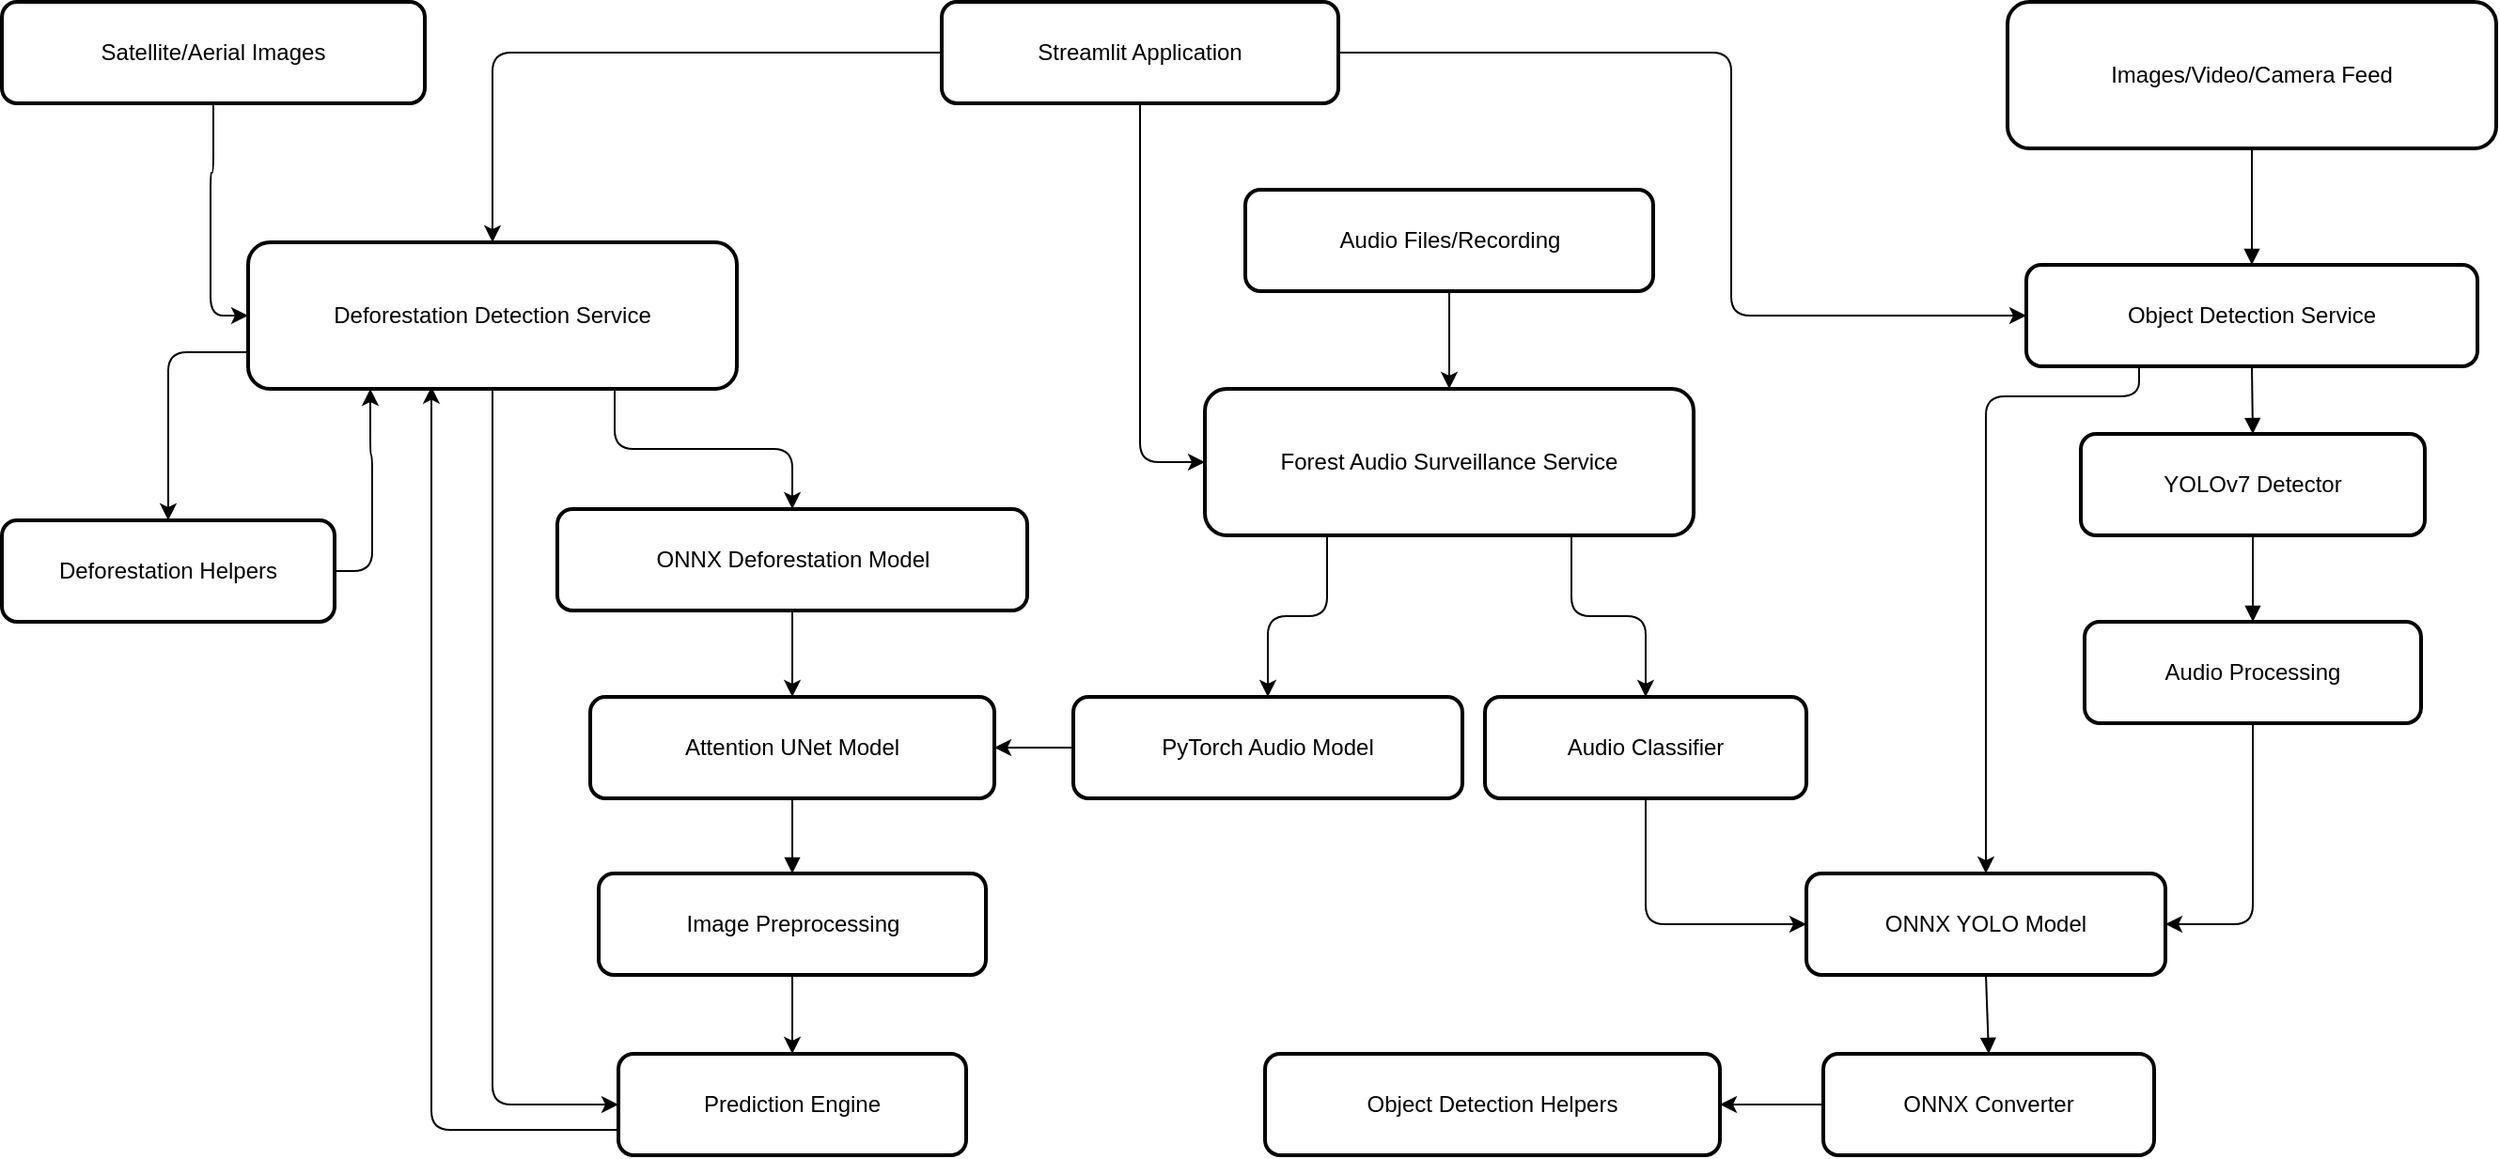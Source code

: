 <mxfile version="26.2.14">
  <diagram name="Page-1" id="7FDZC3zhzo4HulJfCc8K">
    <mxGraphModel dx="2084" dy="1054" grid="1" gridSize="10" guides="1" tooltips="1" connect="1" arrows="1" fold="1" page="1" pageScale="1" pageWidth="850" pageHeight="1100" math="0" shadow="0">
      <root>
        <mxCell id="0" />
        <mxCell id="1" parent="0" />
        <mxCell id="HVpOaDiTuw_TNM3tNzpe-45" style="edgeStyle=orthogonalEdgeStyle;rounded=1;orthogonalLoop=1;jettySize=auto;html=1;exitX=0;exitY=0.5;exitDx=0;exitDy=0;entryX=0.5;entryY=0;entryDx=0;entryDy=0;curved=0;comic=0;strokeColor=default;strokeOpacity=100;" edge="1" parent="1" source="HVpOaDiTuw_TNM3tNzpe-1" target="HVpOaDiTuw_TNM3tNzpe-5">
          <mxGeometry relative="1" as="geometry" />
        </mxCell>
        <mxCell id="HVpOaDiTuw_TNM3tNzpe-46" style="edgeStyle=orthogonalEdgeStyle;rounded=1;orthogonalLoop=1;jettySize=auto;html=1;exitX=0.5;exitY=1;exitDx=0;exitDy=0;entryX=0;entryY=0.5;entryDx=0;entryDy=0;comic=0;strokeColor=default;strokeOpacity=100;" edge="1" parent="1" source="HVpOaDiTuw_TNM3tNzpe-1" target="HVpOaDiTuw_TNM3tNzpe-9">
          <mxGeometry relative="1" as="geometry" />
        </mxCell>
        <mxCell id="HVpOaDiTuw_TNM3tNzpe-59" style="edgeStyle=orthogonalEdgeStyle;rounded=1;orthogonalLoop=1;jettySize=auto;html=1;exitX=1;exitY=0.5;exitDx=0;exitDy=0;entryX=0;entryY=0.5;entryDx=0;entryDy=0;comic=0;strokeColor=default;strokeOpacity=100;" edge="1" parent="1" source="HVpOaDiTuw_TNM3tNzpe-1" target="HVpOaDiTuw_TNM3tNzpe-12">
          <mxGeometry relative="1" as="geometry">
            <Array as="points">
              <mxPoint x="990" y="47" />
              <mxPoint x="990" y="187" />
            </Array>
          </mxGeometry>
        </mxCell>
        <mxCell id="HVpOaDiTuw_TNM3tNzpe-1" value="Streamlit Application" style="whiteSpace=wrap;strokeWidth=2;rounded=1;comic=0;strokeColor=default;strokeOpacity=100;" vertex="1" parent="1">
          <mxGeometry x="570" y="20" width="211" height="54" as="geometry" />
        </mxCell>
        <mxCell id="HVpOaDiTuw_TNM3tNzpe-44" style="edgeStyle=orthogonalEdgeStyle;rounded=1;orthogonalLoop=1;jettySize=auto;html=1;exitX=0.5;exitY=1;exitDx=0;exitDy=0;entryX=0;entryY=0.5;entryDx=0;entryDy=0;curved=0;comic=0;strokeColor=default;strokeOpacity=100;" edge="1" parent="1" source="HVpOaDiTuw_TNM3tNzpe-2" target="HVpOaDiTuw_TNM3tNzpe-5">
          <mxGeometry relative="1" as="geometry" />
        </mxCell>
        <mxCell id="HVpOaDiTuw_TNM3tNzpe-2" value="Satellite/Aerial Images" style="whiteSpace=wrap;strokeWidth=2;rounded=1;comic=0;strokeColor=default;strokeOpacity=100;" vertex="1" parent="1">
          <mxGeometry x="70" y="20" width="225" height="54" as="geometry" />
        </mxCell>
        <mxCell id="HVpOaDiTuw_TNM3tNzpe-58" style="edgeStyle=orthogonalEdgeStyle;rounded=1;orthogonalLoop=1;jettySize=auto;html=1;exitX=0.5;exitY=1;exitDx=0;exitDy=0;entryX=0.5;entryY=0;entryDx=0;entryDy=0;comic=0;strokeColor=default;strokeOpacity=100;" edge="1" parent="1" source="HVpOaDiTuw_TNM3tNzpe-3" target="HVpOaDiTuw_TNM3tNzpe-9">
          <mxGeometry relative="1" as="geometry" />
        </mxCell>
        <mxCell id="HVpOaDiTuw_TNM3tNzpe-3" value="Audio Files/Recording" style="whiteSpace=wrap;strokeWidth=2;rounded=1;comic=0;strokeColor=default;strokeOpacity=100;" vertex="1" parent="1">
          <mxGeometry x="731.5" y="120" width="217" height="54" as="geometry" />
        </mxCell>
        <mxCell id="HVpOaDiTuw_TNM3tNzpe-4" value="Images/Video/Camera Feed" style="whiteSpace=wrap;strokeWidth=2;rounded=1;comic=0;strokeColor=default;strokeOpacity=100;" vertex="1" parent="1">
          <mxGeometry x="1137" y="20" width="260" height="78" as="geometry" />
        </mxCell>
        <mxCell id="HVpOaDiTuw_TNM3tNzpe-47" style="edgeStyle=orthogonalEdgeStyle;rounded=1;orthogonalLoop=1;jettySize=auto;html=1;exitX=0;exitY=0.75;exitDx=0;exitDy=0;entryX=0.5;entryY=0;entryDx=0;entryDy=0;comic=0;strokeColor=default;strokeOpacity=100;" edge="1" parent="1" source="HVpOaDiTuw_TNM3tNzpe-5" target="HVpOaDiTuw_TNM3tNzpe-7">
          <mxGeometry relative="1" as="geometry" />
        </mxCell>
        <mxCell id="HVpOaDiTuw_TNM3tNzpe-49" style="edgeStyle=orthogonalEdgeStyle;rounded=1;orthogonalLoop=1;jettySize=auto;html=1;exitX=0.5;exitY=1;exitDx=0;exitDy=0;entryX=0;entryY=0.5;entryDx=0;entryDy=0;comic=0;strokeColor=default;strokeOpacity=100;" edge="1" parent="1" source="HVpOaDiTuw_TNM3tNzpe-5" target="HVpOaDiTuw_TNM3tNzpe-6">
          <mxGeometry relative="1" as="geometry" />
        </mxCell>
        <mxCell id="HVpOaDiTuw_TNM3tNzpe-50" style="edgeStyle=orthogonalEdgeStyle;rounded=1;orthogonalLoop=1;jettySize=auto;html=1;exitX=0.75;exitY=1;exitDx=0;exitDy=0;entryX=0.5;entryY=0;entryDx=0;entryDy=0;comic=0;strokeColor=default;strokeOpacity=100;" edge="1" parent="1" source="HVpOaDiTuw_TNM3tNzpe-5" target="HVpOaDiTuw_TNM3tNzpe-8">
          <mxGeometry relative="1" as="geometry" />
        </mxCell>
        <mxCell id="HVpOaDiTuw_TNM3tNzpe-5" value="Deforestation Detection Service" style="whiteSpace=wrap;strokeWidth=2;rounded=1;comic=0;strokeColor=default;strokeOpacity=100;" vertex="1" parent="1">
          <mxGeometry x="201" y="148" width="260" height="78" as="geometry" />
        </mxCell>
        <mxCell id="HVpOaDiTuw_TNM3tNzpe-6" value="Prediction Engine" style="whiteSpace=wrap;strokeWidth=2;rounded=1;comic=0;strokeColor=default;strokeOpacity=100;" vertex="1" parent="1">
          <mxGeometry x="398" y="580" width="185" height="54" as="geometry" />
        </mxCell>
        <mxCell id="HVpOaDiTuw_TNM3tNzpe-48" style="edgeStyle=orthogonalEdgeStyle;rounded=1;orthogonalLoop=1;jettySize=auto;html=1;exitX=1;exitY=0.5;exitDx=0;exitDy=0;entryX=0.25;entryY=1;entryDx=0;entryDy=0;comic=0;strokeColor=default;strokeOpacity=100;" edge="1" parent="1" source="HVpOaDiTuw_TNM3tNzpe-7" target="HVpOaDiTuw_TNM3tNzpe-5">
          <mxGeometry relative="1" as="geometry" />
        </mxCell>
        <mxCell id="HVpOaDiTuw_TNM3tNzpe-7" value="Deforestation Helpers" style="whiteSpace=wrap;strokeWidth=2;rounded=1;comic=0;strokeColor=default;strokeOpacity=100;" vertex="1" parent="1">
          <mxGeometry x="70" y="296" width="177" height="54" as="geometry" />
        </mxCell>
        <mxCell id="HVpOaDiTuw_TNM3tNzpe-53" style="edgeStyle=orthogonalEdgeStyle;rounded=1;orthogonalLoop=1;jettySize=auto;html=1;exitX=0.5;exitY=1;exitDx=0;exitDy=0;entryX=0.5;entryY=0;entryDx=0;entryDy=0;comic=0;strokeColor=default;strokeOpacity=100;" edge="1" parent="1" source="HVpOaDiTuw_TNM3tNzpe-8" target="HVpOaDiTuw_TNM3tNzpe-18">
          <mxGeometry relative="1" as="geometry" />
        </mxCell>
        <mxCell id="HVpOaDiTuw_TNM3tNzpe-8" value="ONNX Deforestation Model" style="whiteSpace=wrap;strokeWidth=2;rounded=1;comic=0;strokeColor=default;strokeOpacity=100;" vertex="1" parent="1">
          <mxGeometry x="365.5" y="290" width="250" height="54" as="geometry" />
        </mxCell>
        <mxCell id="HVpOaDiTuw_TNM3tNzpe-56" style="edgeStyle=orthogonalEdgeStyle;rounded=1;orthogonalLoop=1;jettySize=auto;html=1;exitX=0.25;exitY=1;exitDx=0;exitDy=0;entryX=0.5;entryY=0;entryDx=0;entryDy=0;comic=0;strokeColor=default;strokeOpacity=100;" edge="1" parent="1" source="HVpOaDiTuw_TNM3tNzpe-9" target="HVpOaDiTuw_TNM3tNzpe-10">
          <mxGeometry relative="1" as="geometry" />
        </mxCell>
        <mxCell id="HVpOaDiTuw_TNM3tNzpe-57" style="edgeStyle=orthogonalEdgeStyle;rounded=1;orthogonalLoop=1;jettySize=auto;html=1;exitX=0.75;exitY=1;exitDx=0;exitDy=0;entryX=0.5;entryY=0;entryDx=0;entryDy=0;comic=0;strokeColor=default;strokeOpacity=100;" edge="1" parent="1" source="HVpOaDiTuw_TNM3tNzpe-9" target="HVpOaDiTuw_TNM3tNzpe-11">
          <mxGeometry relative="1" as="geometry" />
        </mxCell>
        <mxCell id="HVpOaDiTuw_TNM3tNzpe-9" value="Forest Audio Surveillance Service" style="whiteSpace=wrap;strokeWidth=2;rounded=1;comic=0;strokeColor=default;strokeOpacity=100;" vertex="1" parent="1">
          <mxGeometry x="710" y="226" width="260" height="78" as="geometry" />
        </mxCell>
        <mxCell id="HVpOaDiTuw_TNM3tNzpe-55" style="edgeStyle=orthogonalEdgeStyle;rounded=1;orthogonalLoop=1;jettySize=auto;html=1;exitX=0;exitY=0.5;exitDx=0;exitDy=0;entryX=1;entryY=0.5;entryDx=0;entryDy=0;comic=0;strokeColor=default;strokeOpacity=100;" edge="1" parent="1" source="HVpOaDiTuw_TNM3tNzpe-10" target="HVpOaDiTuw_TNM3tNzpe-18">
          <mxGeometry relative="1" as="geometry" />
        </mxCell>
        <mxCell id="HVpOaDiTuw_TNM3tNzpe-10" value="PyTorch Audio Model" style="whiteSpace=wrap;strokeWidth=2;rounded=1;comic=0;strokeColor=default;strokeOpacity=100;" vertex="1" parent="1">
          <mxGeometry x="640" y="390" width="207" height="54" as="geometry" />
        </mxCell>
        <mxCell id="HVpOaDiTuw_TNM3tNzpe-63" style="edgeStyle=orthogonalEdgeStyle;rounded=1;orthogonalLoop=1;jettySize=auto;html=1;exitX=0.5;exitY=1;exitDx=0;exitDy=0;entryX=0;entryY=0.5;entryDx=0;entryDy=0;comic=0;strokeColor=default;strokeOpacity=100;" edge="1" parent="1" source="HVpOaDiTuw_TNM3tNzpe-11" target="HVpOaDiTuw_TNM3tNzpe-13">
          <mxGeometry relative="1" as="geometry" />
        </mxCell>
        <mxCell id="HVpOaDiTuw_TNM3tNzpe-11" value="Audio Classifier" style="whiteSpace=wrap;strokeWidth=2;rounded=1;comic=0;strokeColor=default;strokeOpacity=100;" vertex="1" parent="1">
          <mxGeometry x="859" y="390" width="171" height="54" as="geometry" />
        </mxCell>
        <mxCell id="HVpOaDiTuw_TNM3tNzpe-61" style="edgeStyle=orthogonalEdgeStyle;rounded=1;orthogonalLoop=1;jettySize=auto;html=1;exitX=0.25;exitY=1;exitDx=0;exitDy=0;entryX=0.5;entryY=0;entryDx=0;entryDy=0;comic=0;strokeColor=default;strokeOpacity=100;" edge="1" parent="1" source="HVpOaDiTuw_TNM3tNzpe-12" target="HVpOaDiTuw_TNM3tNzpe-13">
          <mxGeometry relative="1" as="geometry">
            <Array as="points">
              <mxPoint x="1207" y="230" />
              <mxPoint x="1126" y="230" />
            </Array>
          </mxGeometry>
        </mxCell>
        <mxCell id="HVpOaDiTuw_TNM3tNzpe-12" value="Object Detection Service" style="whiteSpace=wrap;strokeWidth=2;rounded=1;comic=0;strokeColor=default;strokeOpacity=100;" vertex="1" parent="1">
          <mxGeometry x="1147" y="160" width="240" height="54" as="geometry" />
        </mxCell>
        <mxCell id="HVpOaDiTuw_TNM3tNzpe-13" value="ONNX YOLO Model" style="whiteSpace=wrap;strokeWidth=2;rounded=1;comic=0;strokeColor=default;strokeOpacity=100;" vertex="1" parent="1">
          <mxGeometry x="1030" y="484" width="191" height="54" as="geometry" />
        </mxCell>
        <mxCell id="HVpOaDiTuw_TNM3tNzpe-14" value="YOLOv7 Detector" style="whiteSpace=wrap;strokeWidth=2;rounded=1;comic=0;strokeColor=default;strokeOpacity=100;" vertex="1" parent="1">
          <mxGeometry x="1176" y="250" width="183" height="54" as="geometry" />
        </mxCell>
        <mxCell id="HVpOaDiTuw_TNM3tNzpe-64" style="edgeStyle=orthogonalEdgeStyle;rounded=1;orthogonalLoop=1;jettySize=auto;html=1;exitX=0;exitY=0.5;exitDx=0;exitDy=0;entryX=1;entryY=0.5;entryDx=0;entryDy=0;comic=0;strokeColor=default;strokeOpacity=100;" edge="1" parent="1" source="HVpOaDiTuw_TNM3tNzpe-15" target="HVpOaDiTuw_TNM3tNzpe-16">
          <mxGeometry relative="1" as="geometry" />
        </mxCell>
        <mxCell id="HVpOaDiTuw_TNM3tNzpe-15" value="ONNX Converter" style="whiteSpace=wrap;strokeWidth=2;rounded=1;comic=0;strokeColor=default;strokeOpacity=100;" vertex="1" parent="1">
          <mxGeometry x="1039" y="580" width="176" height="54" as="geometry" />
        </mxCell>
        <mxCell id="HVpOaDiTuw_TNM3tNzpe-16" value="Object Detection Helpers" style="whiteSpace=wrap;strokeWidth=2;rounded=1;comic=0;strokeColor=default;strokeOpacity=100;" vertex="1" parent="1">
          <mxGeometry x="742" y="580" width="242" height="54" as="geometry" />
        </mxCell>
        <mxCell id="HVpOaDiTuw_TNM3tNzpe-62" style="edgeStyle=orthogonalEdgeStyle;rounded=1;orthogonalLoop=1;jettySize=auto;html=1;exitX=0.5;exitY=1;exitDx=0;exitDy=0;entryX=1;entryY=0.5;entryDx=0;entryDy=0;comic=0;strokeColor=default;strokeOpacity=100;" edge="1" parent="1" source="HVpOaDiTuw_TNM3tNzpe-17" target="HVpOaDiTuw_TNM3tNzpe-13">
          <mxGeometry relative="1" as="geometry" />
        </mxCell>
        <mxCell id="HVpOaDiTuw_TNM3tNzpe-17" value="Audio Processing" style="whiteSpace=wrap;strokeWidth=2;rounded=1;comic=0;strokeColor=default;strokeOpacity=100;" vertex="1" parent="1">
          <mxGeometry x="1178" y="350" width="179" height="54" as="geometry" />
        </mxCell>
        <mxCell id="HVpOaDiTuw_TNM3tNzpe-18" value="Attention UNet Model" style="whiteSpace=wrap;strokeWidth=2;rounded=1;comic=0;strokeColor=default;strokeOpacity=100;" vertex="1" parent="1">
          <mxGeometry x="383" y="390" width="215" height="54" as="geometry" />
        </mxCell>
        <mxCell id="HVpOaDiTuw_TNM3tNzpe-52" style="edgeStyle=orthogonalEdgeStyle;rounded=1;orthogonalLoop=1;jettySize=auto;html=1;exitX=0.5;exitY=1;exitDx=0;exitDy=0;entryX=0.5;entryY=0;entryDx=0;entryDy=0;comic=0;strokeColor=default;strokeOpacity=100;" edge="1" parent="1" source="HVpOaDiTuw_TNM3tNzpe-19" target="HVpOaDiTuw_TNM3tNzpe-6">
          <mxGeometry relative="1" as="geometry" />
        </mxCell>
        <mxCell id="HVpOaDiTuw_TNM3tNzpe-19" value="Image Preprocessing" style="whiteSpace=wrap;strokeWidth=2;rounded=1;comic=0;strokeColor=default;strokeOpacity=100;" vertex="1" parent="1">
          <mxGeometry x="387.5" y="484" width="206" height="54" as="geometry" />
        </mxCell>
        <mxCell id="HVpOaDiTuw_TNM3tNzpe-28" value="" style="curved=0;startArrow=none;endArrow=block;exitX=0.5;exitY=1;entryX=0.5;entryY=0;rounded=0;comic=0;strokeColor=default;strokeOpacity=100;" edge="1" parent="1" source="HVpOaDiTuw_TNM3tNzpe-18" target="HVpOaDiTuw_TNM3tNzpe-19">
          <mxGeometry relative="1" as="geometry">
            <Array as="points" />
          </mxGeometry>
        </mxCell>
        <mxCell id="HVpOaDiTuw_TNM3tNzpe-37" value="" style="curved=0;startArrow=none;endArrow=block;exitX=0.5;exitY=1;entryX=0.5;entryY=0;rounded=0;comic=0;strokeColor=default;strokeOpacity=100;" edge="1" parent="1" source="HVpOaDiTuw_TNM3tNzpe-4" target="HVpOaDiTuw_TNM3tNzpe-12">
          <mxGeometry relative="1" as="geometry">
            <Array as="points" />
          </mxGeometry>
        </mxCell>
        <mxCell id="HVpOaDiTuw_TNM3tNzpe-39" value="" style="curved=0;startArrow=none;endArrow=block;exitX=0.5;exitY=1;entryX=0.5;entryY=0;rounded=0;comic=0;strokeColor=default;strokeOpacity=100;" edge="1" parent="1" source="HVpOaDiTuw_TNM3tNzpe-12" target="HVpOaDiTuw_TNM3tNzpe-14">
          <mxGeometry relative="1" as="geometry">
            <Array as="points" />
          </mxGeometry>
        </mxCell>
        <mxCell id="HVpOaDiTuw_TNM3tNzpe-40" value="" style="curved=0;startArrow=none;endArrow=block;exitX=0.5;exitY=1;entryX=0.5;entryY=0;rounded=0;comic=0;strokeColor=default;strokeOpacity=100;" edge="1" parent="1" source="HVpOaDiTuw_TNM3tNzpe-13" target="HVpOaDiTuw_TNM3tNzpe-15">
          <mxGeometry relative="1" as="geometry">
            <Array as="points" />
          </mxGeometry>
        </mxCell>
        <mxCell id="HVpOaDiTuw_TNM3tNzpe-42" value="" style="curved=0;startArrow=none;endArrow=block;exitX=0.5;exitY=1;entryX=0.5;entryY=0;rounded=0;comic=0;strokeColor=default;strokeOpacity=100;" edge="1" parent="1" source="HVpOaDiTuw_TNM3tNzpe-14" target="HVpOaDiTuw_TNM3tNzpe-17">
          <mxGeometry relative="1" as="geometry">
            <Array as="points" />
          </mxGeometry>
        </mxCell>
        <mxCell id="HVpOaDiTuw_TNM3tNzpe-51" style="edgeStyle=orthogonalEdgeStyle;rounded=1;orthogonalLoop=1;jettySize=auto;html=1;exitX=0;exitY=0.75;exitDx=0;exitDy=0;entryX=0.375;entryY=0.985;entryDx=0;entryDy=0;entryPerimeter=0;comic=0;strokeColor=default;strokeOpacity=100;" edge="1" parent="1" source="HVpOaDiTuw_TNM3tNzpe-6" target="HVpOaDiTuw_TNM3tNzpe-5">
          <mxGeometry relative="1" as="geometry">
            <mxPoint x="300" y="270" as="targetPoint" />
          </mxGeometry>
        </mxCell>
      </root>
    </mxGraphModel>
  </diagram>
</mxfile>
